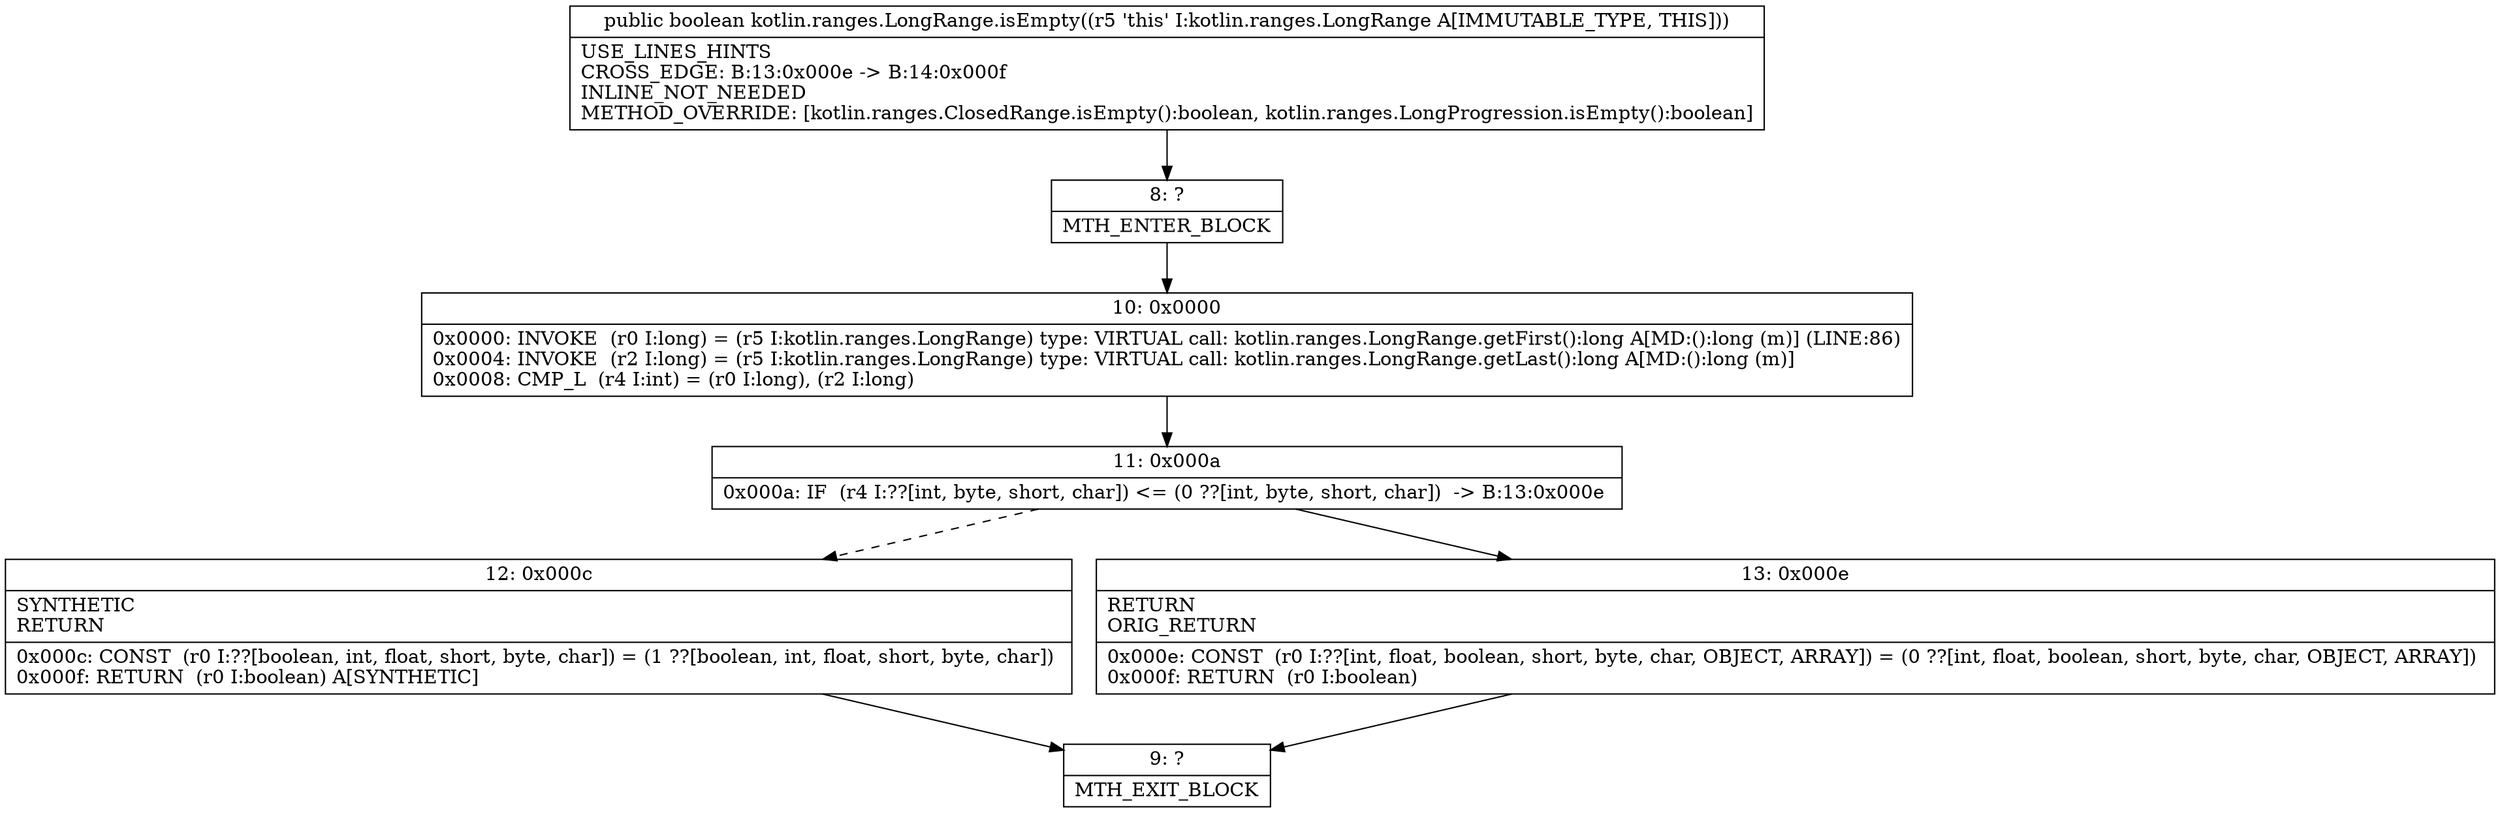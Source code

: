 digraph "CFG forkotlin.ranges.LongRange.isEmpty()Z" {
Node_8 [shape=record,label="{8\:\ ?|MTH_ENTER_BLOCK\l}"];
Node_10 [shape=record,label="{10\:\ 0x0000|0x0000: INVOKE  (r0 I:long) = (r5 I:kotlin.ranges.LongRange) type: VIRTUAL call: kotlin.ranges.LongRange.getFirst():long A[MD:():long (m)] (LINE:86)\l0x0004: INVOKE  (r2 I:long) = (r5 I:kotlin.ranges.LongRange) type: VIRTUAL call: kotlin.ranges.LongRange.getLast():long A[MD:():long (m)]\l0x0008: CMP_L  (r4 I:int) = (r0 I:long), (r2 I:long) \l}"];
Node_11 [shape=record,label="{11\:\ 0x000a|0x000a: IF  (r4 I:??[int, byte, short, char]) \<= (0 ??[int, byte, short, char])  \-\> B:13:0x000e \l}"];
Node_12 [shape=record,label="{12\:\ 0x000c|SYNTHETIC\lRETURN\l|0x000c: CONST  (r0 I:??[boolean, int, float, short, byte, char]) = (1 ??[boolean, int, float, short, byte, char]) \l0x000f: RETURN  (r0 I:boolean) A[SYNTHETIC]\l}"];
Node_9 [shape=record,label="{9\:\ ?|MTH_EXIT_BLOCK\l}"];
Node_13 [shape=record,label="{13\:\ 0x000e|RETURN\lORIG_RETURN\l|0x000e: CONST  (r0 I:??[int, float, boolean, short, byte, char, OBJECT, ARRAY]) = (0 ??[int, float, boolean, short, byte, char, OBJECT, ARRAY]) \l0x000f: RETURN  (r0 I:boolean) \l}"];
MethodNode[shape=record,label="{public boolean kotlin.ranges.LongRange.isEmpty((r5 'this' I:kotlin.ranges.LongRange A[IMMUTABLE_TYPE, THIS]))  | USE_LINES_HINTS\lCROSS_EDGE: B:13:0x000e \-\> B:14:0x000f\lINLINE_NOT_NEEDED\lMETHOD_OVERRIDE: [kotlin.ranges.ClosedRange.isEmpty():boolean, kotlin.ranges.LongProgression.isEmpty():boolean]\l}"];
MethodNode -> Node_8;Node_8 -> Node_10;
Node_10 -> Node_11;
Node_11 -> Node_12[style=dashed];
Node_11 -> Node_13;
Node_12 -> Node_9;
Node_13 -> Node_9;
}

